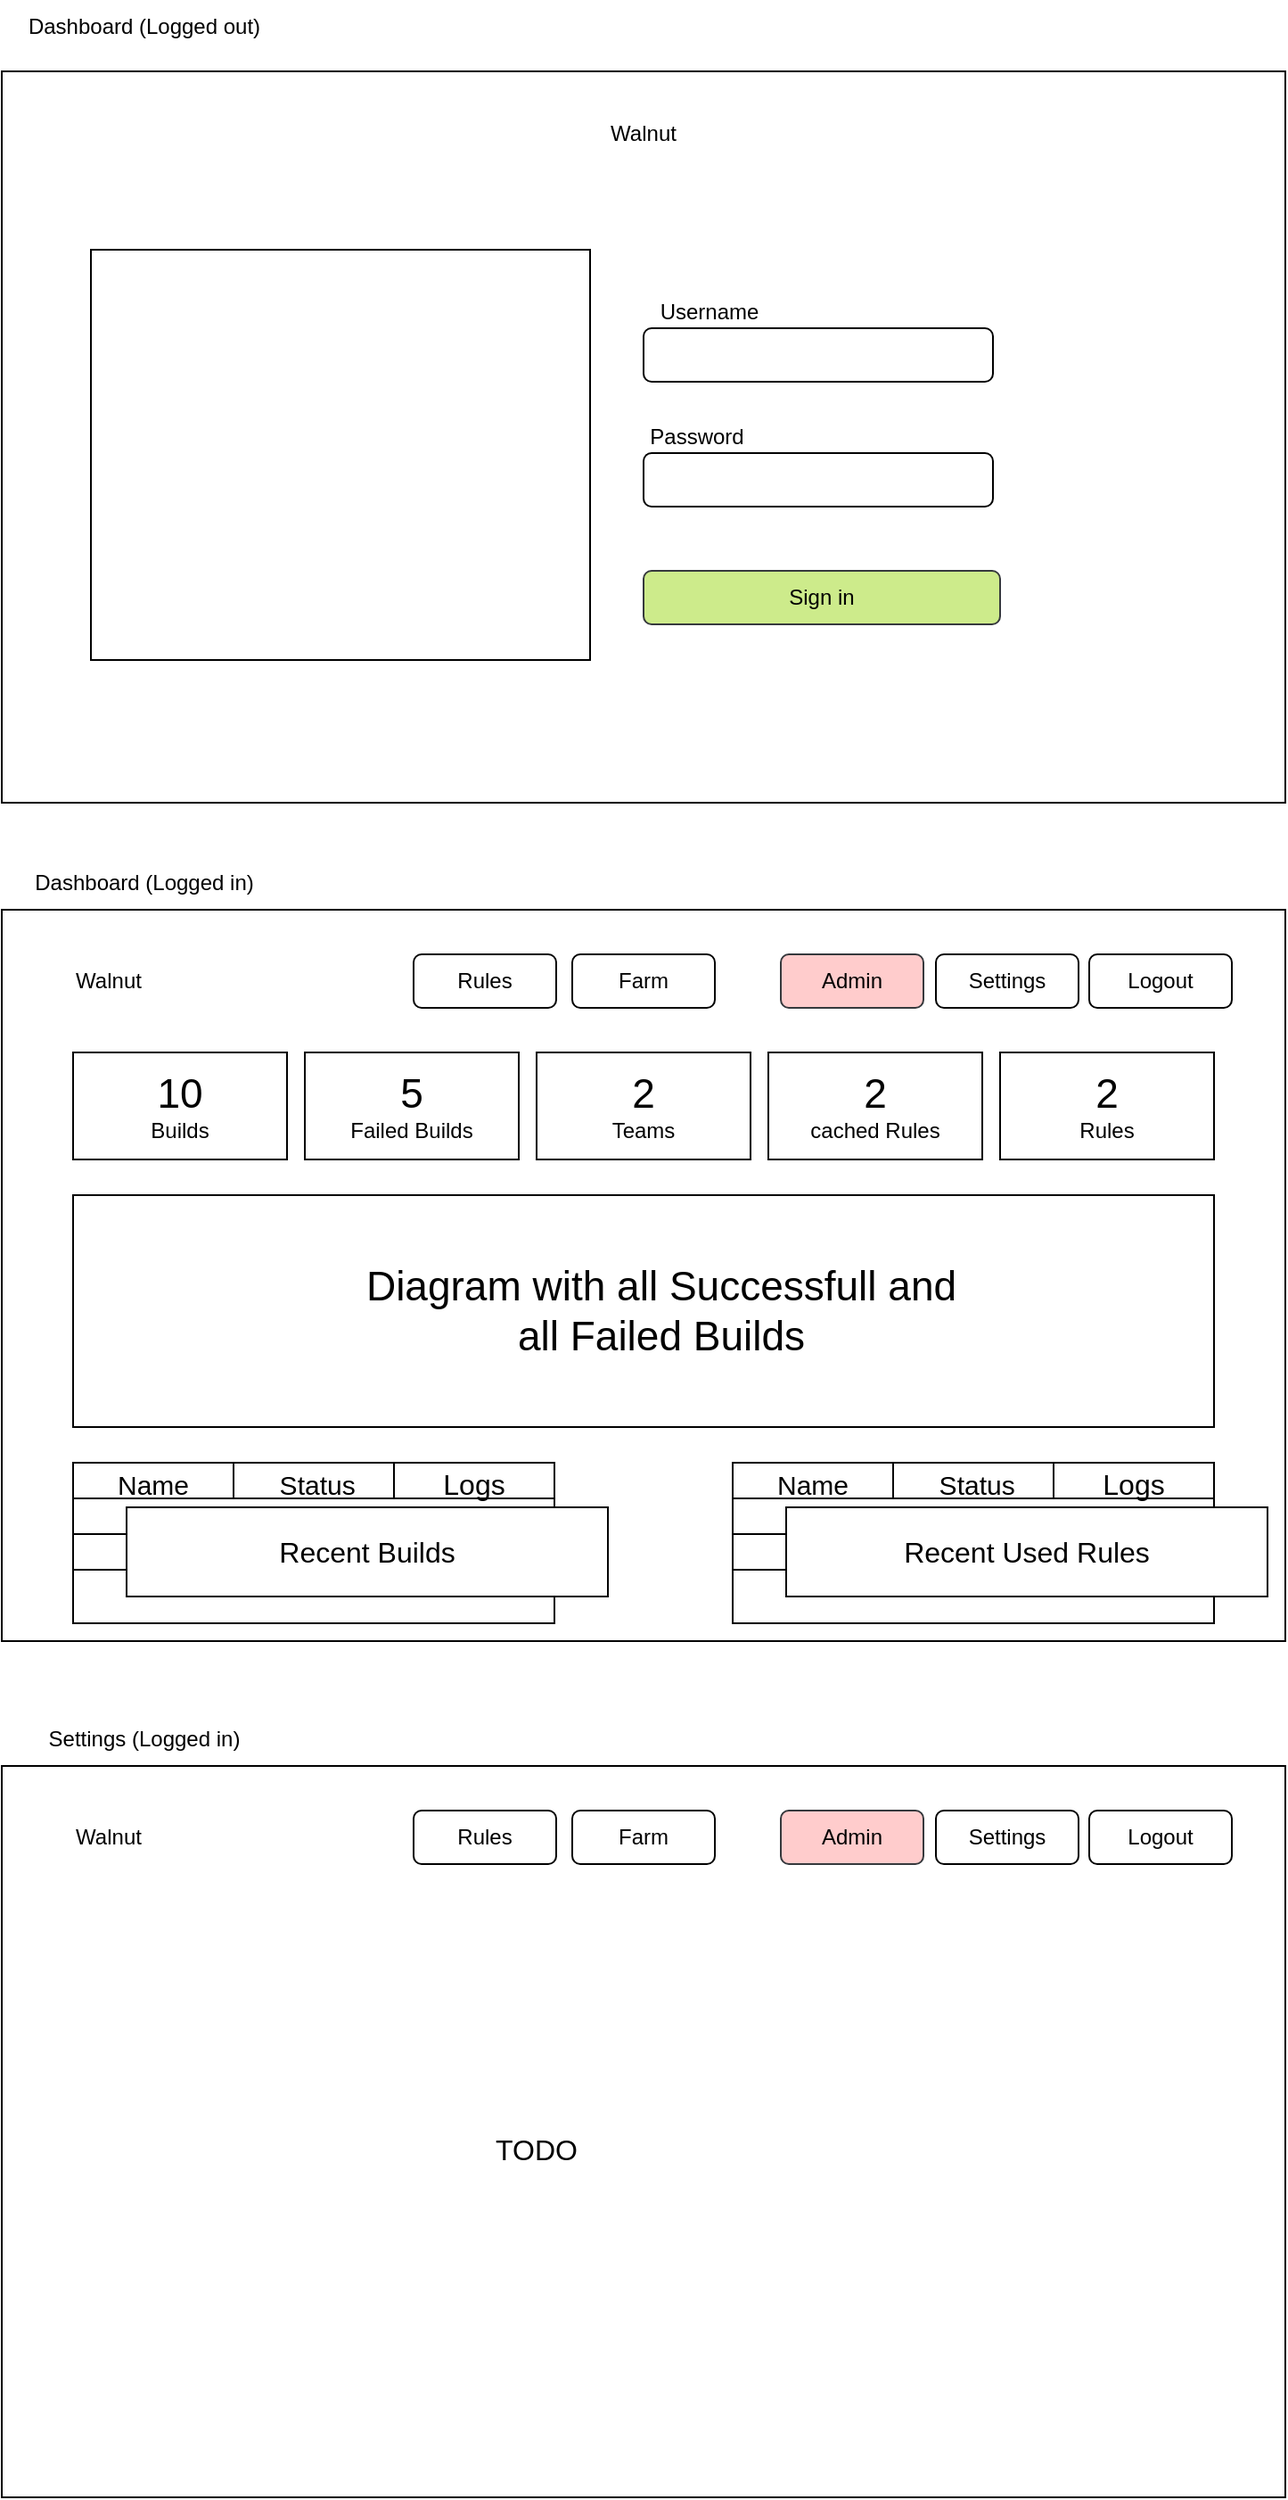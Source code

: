 <mxfile version="20.3.0" type="device"><diagram id="20kdrMoQoNV_CqjGBi8x" name="Seite-1"><mxGraphModel dx="872" dy="508" grid="1" gridSize="10" guides="1" tooltips="1" connect="1" arrows="1" fold="1" page="1" pageScale="1" pageWidth="827" pageHeight="1169" math="0" shadow="0"><root><mxCell id="0"/><mxCell id="1" parent="0"/><mxCell id="QiI0e3fWmP65Csy26bNB-1" value="" style="rounded=0;whiteSpace=wrap;html=1;" parent="1" vertex="1"><mxGeometry x="40" y="50" width="720" height="410" as="geometry"/></mxCell><mxCell id="QiI0e3fWmP65Csy26bNB-3" value="Walnut" style="text;html=1;strokeColor=none;fillColor=none;align=center;verticalAlign=middle;whiteSpace=wrap;rounded=0;" parent="1" vertex="1"><mxGeometry x="370" y="70" width="60" height="30" as="geometry"/></mxCell><mxCell id="QiI0e3fWmP65Csy26bNB-11" value="" style="rounded=0;whiteSpace=wrap;html=1;" parent="1" vertex="1"><mxGeometry x="40" y="520" width="720" height="410" as="geometry"/></mxCell><mxCell id="QiI0e3fWmP65Csy26bNB-12" value="Walnut" style="text;html=1;strokeColor=none;fillColor=none;align=center;verticalAlign=middle;whiteSpace=wrap;rounded=0;" parent="1" vertex="1"><mxGeometry x="70" y="545" width="60" height="30" as="geometry"/></mxCell><mxCell id="QiI0e3fWmP65Csy26bNB-13" value="Rules" style="rounded=1;whiteSpace=wrap;html=1;" parent="1" vertex="1"><mxGeometry x="271" y="545" width="80" height="30" as="geometry"/></mxCell><mxCell id="QiI0e3fWmP65Csy26bNB-14" value="Farm" style="rounded=1;whiteSpace=wrap;html=1;" parent="1" vertex="1"><mxGeometry x="360" y="545" width="80" height="30" as="geometry"/></mxCell><mxCell id="QiI0e3fWmP65Csy26bNB-15" value="Logout" style="rounded=1;whiteSpace=wrap;html=1;" parent="1" vertex="1"><mxGeometry x="650" y="545" width="80" height="30" as="geometry"/></mxCell><mxCell id="QiI0e3fWmP65Csy26bNB-16" value="Settings" style="rounded=1;whiteSpace=wrap;html=1;" parent="1" vertex="1"><mxGeometry x="564" y="545" width="80" height="30" as="geometry"/></mxCell><mxCell id="QiI0e3fWmP65Csy26bNB-17" value="Admin" style="rounded=1;whiteSpace=wrap;html=1;fillColor=#ffcccc;strokeColor=#36393d;" parent="1" vertex="1"><mxGeometry x="477" y="545" width="80" height="30" as="geometry"/></mxCell><mxCell id="QiI0e3fWmP65Csy26bNB-19" value="" style="rounded=0;whiteSpace=wrap;html=1;fontColor=#FF0008;" parent="1" vertex="1"><mxGeometry x="90" y="150" width="280" height="230" as="geometry"/></mxCell><mxCell id="QiI0e3fWmP65Csy26bNB-21" value="" style="rounded=1;whiteSpace=wrap;html=1;fontColor=#000000;" parent="1" vertex="1"><mxGeometry x="400" y="194" width="196" height="30" as="geometry"/></mxCell><mxCell id="QiI0e3fWmP65Csy26bNB-22" value="Username" style="text;html=1;strokeColor=none;fillColor=none;align=center;verticalAlign=middle;whiteSpace=wrap;rounded=0;fontColor=#000000;" parent="1" vertex="1"><mxGeometry x="397" y="170" width="80" height="30" as="geometry"/></mxCell><mxCell id="QiI0e3fWmP65Csy26bNB-23" value="" style="rounded=1;whiteSpace=wrap;html=1;fontColor=#000000;" parent="1" vertex="1"><mxGeometry x="400" y="264" width="196" height="30" as="geometry"/></mxCell><mxCell id="QiI0e3fWmP65Csy26bNB-24" value="Password" style="text;html=1;strokeColor=none;fillColor=none;align=center;verticalAlign=middle;whiteSpace=wrap;rounded=0;fontColor=#000000;" parent="1" vertex="1"><mxGeometry x="390" y="240" width="80" height="30" as="geometry"/></mxCell><mxCell id="QiI0e3fWmP65Csy26bNB-25" value="Sign in" style="rounded=1;whiteSpace=wrap;html=1;fillColor=#cdeb8b;strokeColor=#36393d;" parent="1" vertex="1"><mxGeometry x="400" y="330" width="200" height="30" as="geometry"/></mxCell><mxCell id="h4XEJow6kQ9OEpTacJ0K-1" value="Dashboard (Logged out)" style="text;html=1;strokeColor=none;fillColor=none;align=center;verticalAlign=middle;whiteSpace=wrap;rounded=0;" vertex="1" parent="1"><mxGeometry x="40" y="10" width="160" height="30" as="geometry"/></mxCell><mxCell id="h4XEJow6kQ9OEpTacJ0K-2" value="Dashboard (Logged in)" style="text;html=1;strokeColor=none;fillColor=none;align=center;verticalAlign=middle;whiteSpace=wrap;rounded=0;" vertex="1" parent="1"><mxGeometry x="40" y="490" width="160" height="30" as="geometry"/></mxCell><mxCell id="h4XEJow6kQ9OEpTacJ0K-3" value="" style="rounded=0;whiteSpace=wrap;html=1;" vertex="1" parent="1"><mxGeometry x="40" y="1000" width="720" height="410" as="geometry"/></mxCell><mxCell id="h4XEJow6kQ9OEpTacJ0K-4" value="Walnut" style="text;html=1;strokeColor=none;fillColor=none;align=center;verticalAlign=middle;whiteSpace=wrap;rounded=0;" vertex="1" parent="1"><mxGeometry x="70" y="1025" width="60" height="30" as="geometry"/></mxCell><mxCell id="h4XEJow6kQ9OEpTacJ0K-5" value="Rules" style="rounded=1;whiteSpace=wrap;html=1;" vertex="1" parent="1"><mxGeometry x="271" y="1025" width="80" height="30" as="geometry"/></mxCell><mxCell id="h4XEJow6kQ9OEpTacJ0K-6" value="Farm" style="rounded=1;whiteSpace=wrap;html=1;" vertex="1" parent="1"><mxGeometry x="360" y="1025" width="80" height="30" as="geometry"/></mxCell><mxCell id="h4XEJow6kQ9OEpTacJ0K-7" value="Logout" style="rounded=1;whiteSpace=wrap;html=1;" vertex="1" parent="1"><mxGeometry x="650" y="1025" width="80" height="30" as="geometry"/></mxCell><mxCell id="h4XEJow6kQ9OEpTacJ0K-8" value="Settings" style="rounded=1;whiteSpace=wrap;html=1;" vertex="1" parent="1"><mxGeometry x="564" y="1025" width="80" height="30" as="geometry"/></mxCell><mxCell id="h4XEJow6kQ9OEpTacJ0K-9" value="Admin" style="rounded=1;whiteSpace=wrap;html=1;fillColor=#ffcccc;strokeColor=#36393d;" vertex="1" parent="1"><mxGeometry x="477" y="1025" width="80" height="30" as="geometry"/></mxCell><mxCell id="h4XEJow6kQ9OEpTacJ0K-10" value="Settings (Logged in)" style="text;html=1;strokeColor=none;fillColor=none;align=center;verticalAlign=middle;whiteSpace=wrap;rounded=0;" vertex="1" parent="1"><mxGeometry x="40" y="970" width="160" height="30" as="geometry"/></mxCell><mxCell id="h4XEJow6kQ9OEpTacJ0K-11" value="&lt;font style=&quot;font-size: 23px;&quot;&gt;10&lt;/font&gt;&lt;br&gt;Builds" style="rounded=0;whiteSpace=wrap;html=1;fontColor=#000000;" vertex="1" parent="1"><mxGeometry x="80" y="600" width="120" height="60" as="geometry"/></mxCell><mxCell id="h4XEJow6kQ9OEpTacJ0K-12" value="&lt;font style=&quot;font-size: 23px;&quot;&gt;5&lt;/font&gt;&lt;br&gt;Failed Builds" style="rounded=0;whiteSpace=wrap;html=1;fontColor=#000000;" vertex="1" parent="1"><mxGeometry x="210" y="600" width="120" height="60" as="geometry"/></mxCell><mxCell id="h4XEJow6kQ9OEpTacJ0K-14" value="&lt;font style=&quot;font-size: 23px;&quot;&gt;2&lt;/font&gt;&lt;br&gt;Teams" style="rounded=0;whiteSpace=wrap;html=1;fontColor=#000000;" vertex="1" parent="1"><mxGeometry x="340" y="600" width="120" height="60" as="geometry"/></mxCell><mxCell id="h4XEJow6kQ9OEpTacJ0K-15" value="&lt;font style=&quot;font-size: 23px;&quot;&gt;2&lt;/font&gt;&lt;br&gt;cached Rules" style="rounded=0;whiteSpace=wrap;html=1;fontColor=#000000;" vertex="1" parent="1"><mxGeometry x="470" y="600" width="120" height="60" as="geometry"/></mxCell><mxCell id="h4XEJow6kQ9OEpTacJ0K-16" value="&lt;font style=&quot;font-size: 23px;&quot;&gt;2&lt;/font&gt;&lt;br&gt;Rules" style="rounded=0;whiteSpace=wrap;html=1;fontColor=#000000;" vertex="1" parent="1"><mxGeometry x="600" y="600" width="120" height="60" as="geometry"/></mxCell><mxCell id="h4XEJow6kQ9OEpTacJ0K-17" value="" style="rounded=0;whiteSpace=wrap;html=1;fontSize=23;fontColor=#000000;" vertex="1" parent="1"><mxGeometry x="80" y="680" width="640" height="130" as="geometry"/></mxCell><mxCell id="h4XEJow6kQ9OEpTacJ0K-21" value="Diagram with all Successfull and all Failed Builds" style="text;html=1;strokeColor=none;fillColor=none;align=center;verticalAlign=middle;whiteSpace=wrap;rounded=0;fontSize=23;fontColor=#000000;" vertex="1" parent="1"><mxGeometry x="230" y="730" width="360" height="30" as="geometry"/></mxCell><mxCell id="h4XEJow6kQ9OEpTacJ0K-22" value="" style="rounded=0;whiteSpace=wrap;html=1;fontSize=23;fontColor=#000000;" vertex="1" parent="1"><mxGeometry x="80" y="830" width="270" height="90" as="geometry"/></mxCell><mxCell id="h4XEJow6kQ9OEpTacJ0K-23" value="&lt;font style=&quot;font-size: 15px;&quot;&gt;Name&lt;/font&gt;" style="rounded=0;whiteSpace=wrap;html=1;fontSize=23;fontColor=#000000;" vertex="1" parent="1"><mxGeometry x="80" y="830" width="90" height="20" as="geometry"/></mxCell><mxCell id="h4XEJow6kQ9OEpTacJ0K-24" value="" style="rounded=0;whiteSpace=wrap;html=1;fontSize=23;fontColor=#000000;" vertex="1" parent="1"><mxGeometry x="80" y="850" width="270" height="20" as="geometry"/></mxCell><mxCell id="h4XEJow6kQ9OEpTacJ0K-25" value="" style="rounded=0;whiteSpace=wrap;html=1;fontSize=23;fontColor=#000000;" vertex="1" parent="1"><mxGeometry x="80" y="870" width="270" height="20" as="geometry"/></mxCell><mxCell id="h4XEJow6kQ9OEpTacJ0K-27" value="&lt;font style=&quot;font-size: 15px;&quot;&gt;&amp;nbsp;Status&lt;/font&gt;" style="rounded=0;whiteSpace=wrap;html=1;fontSize=23;fontColor=#000000;" vertex="1" parent="1"><mxGeometry x="170" y="830" width="90" height="20" as="geometry"/></mxCell><mxCell id="h4XEJow6kQ9OEpTacJ0K-28" value="&lt;font style=&quot;font-size: 16px;&quot;&gt;Logs&lt;/font&gt;" style="rounded=0;whiteSpace=wrap;html=1;fontSize=23;fontColor=#000000;" vertex="1" parent="1"><mxGeometry x="260" y="830" width="90" height="20" as="geometry"/></mxCell><mxCell id="h4XEJow6kQ9OEpTacJ0K-29" value="" style="rounded=0;whiteSpace=wrap;html=1;fontSize=23;fontColor=#000000;" vertex="1" parent="1"><mxGeometry x="450" y="830" width="270" height="90" as="geometry"/></mxCell><mxCell id="h4XEJow6kQ9OEpTacJ0K-30" value="&lt;font style=&quot;font-size: 15px;&quot;&gt;Name&lt;/font&gt;" style="rounded=0;whiteSpace=wrap;html=1;fontSize=23;fontColor=#000000;" vertex="1" parent="1"><mxGeometry x="450" y="830" width="90" height="20" as="geometry"/></mxCell><mxCell id="h4XEJow6kQ9OEpTacJ0K-31" value="" style="rounded=0;whiteSpace=wrap;html=1;fontSize=23;fontColor=#000000;" vertex="1" parent="1"><mxGeometry x="450" y="850" width="270" height="20" as="geometry"/></mxCell><mxCell id="h4XEJow6kQ9OEpTacJ0K-32" value="" style="rounded=0;whiteSpace=wrap;html=1;fontSize=23;fontColor=#000000;" vertex="1" parent="1"><mxGeometry x="450" y="870" width="270" height="20" as="geometry"/></mxCell><mxCell id="h4XEJow6kQ9OEpTacJ0K-34" value="&lt;font style=&quot;font-size: 15px;&quot;&gt;&amp;nbsp;Status&lt;/font&gt;" style="rounded=0;whiteSpace=wrap;html=1;fontSize=23;fontColor=#000000;" vertex="1" parent="1"><mxGeometry x="540" y="830" width="90" height="20" as="geometry"/></mxCell><mxCell id="h4XEJow6kQ9OEpTacJ0K-35" value="&lt;font style=&quot;font-size: 16px;&quot;&gt;Logs&lt;/font&gt;" style="rounded=0;whiteSpace=wrap;html=1;fontSize=23;fontColor=#000000;" vertex="1" parent="1"><mxGeometry x="630" y="830" width="90" height="20" as="geometry"/></mxCell><mxCell id="h4XEJow6kQ9OEpTacJ0K-36" value="Recent Builds" style="rounded=0;whiteSpace=wrap;html=1;fontSize=16;fontColor=#000000;" vertex="1" parent="1"><mxGeometry x="110" y="855" width="270" height="50" as="geometry"/></mxCell><mxCell id="h4XEJow6kQ9OEpTacJ0K-37" value="Recent Used Rules" style="rounded=0;whiteSpace=wrap;html=1;fontSize=16;fontColor=#000000;" vertex="1" parent="1"><mxGeometry x="480" y="855" width="270" height="50" as="geometry"/></mxCell><mxCell id="h4XEJow6kQ9OEpTacJ0K-38" value="TODO" style="text;html=1;strokeColor=none;fillColor=none;align=center;verticalAlign=middle;whiteSpace=wrap;rounded=0;fontSize=16;fontColor=#000000;" vertex="1" parent="1"><mxGeometry x="310" y="1200" width="60" height="30" as="geometry"/></mxCell></root></mxGraphModel></diagram></mxfile>